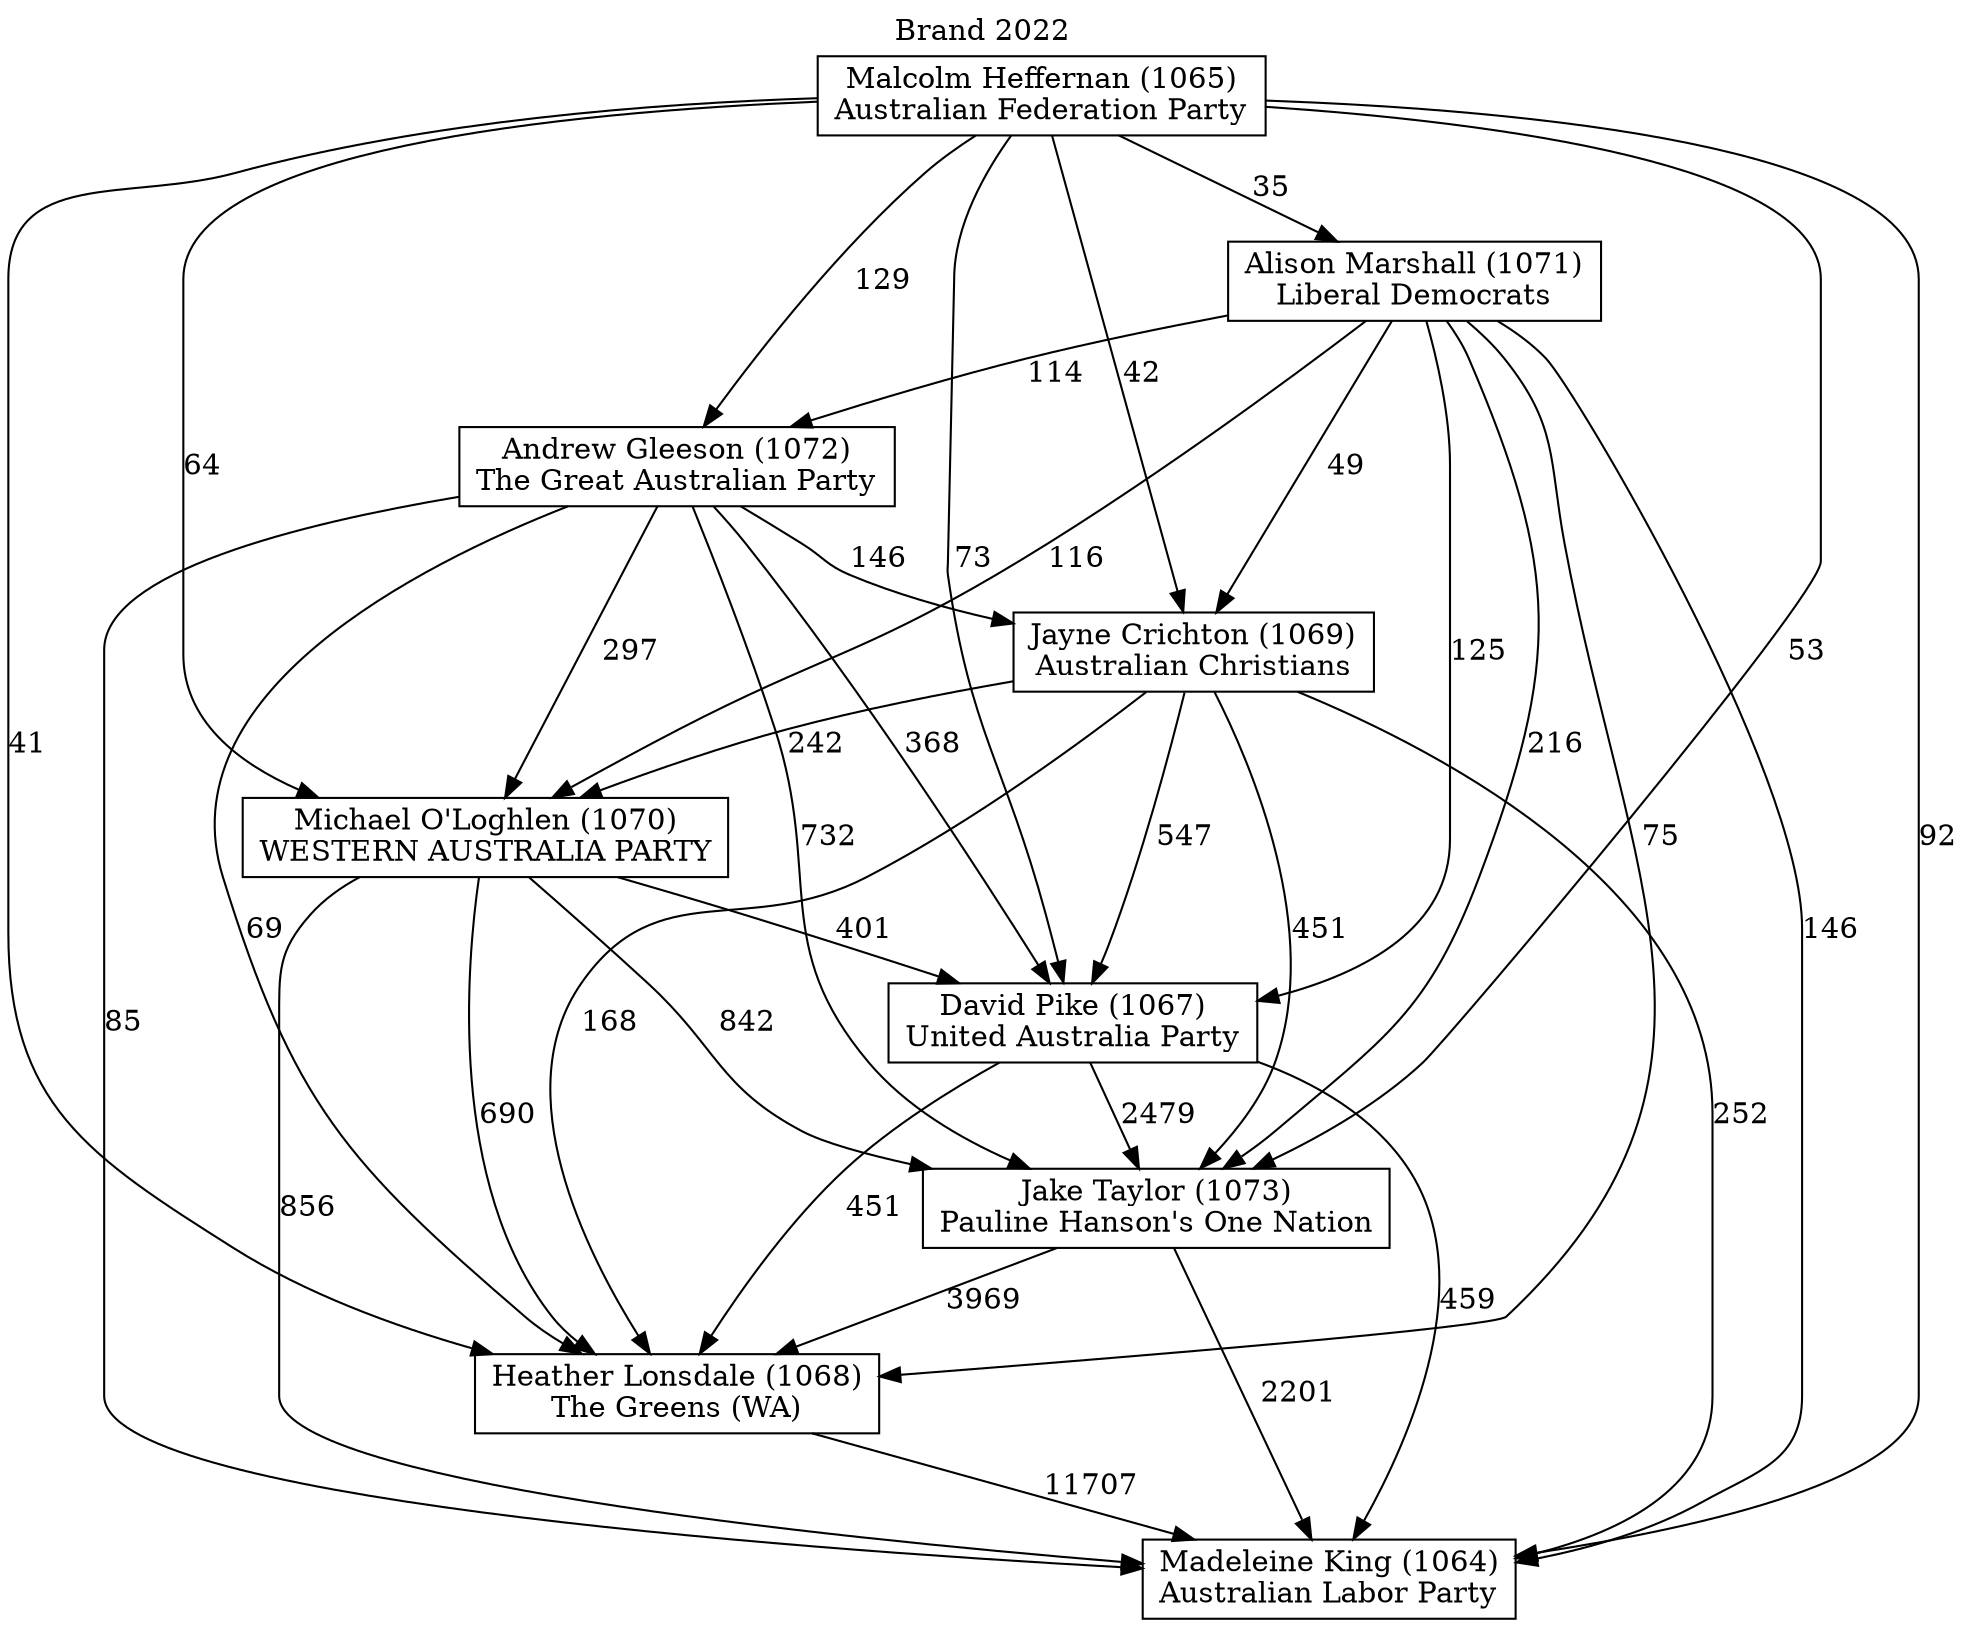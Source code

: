 // House preference flow
digraph "Madeleine King (1064)_Brand_2022" {
	graph [label="Brand 2022" labelloc=t mclimit=10]
	node [shape=box]
	"Alison Marshall (1071)" [label="Alison Marshall (1071)
Liberal Democrats"]
	"Andrew Gleeson (1072)" [label="Andrew Gleeson (1072)
The Great Australian Party"]
	"David Pike (1067)" [label="David Pike (1067)
United Australia Party"]
	"Heather Lonsdale (1068)" [label="Heather Lonsdale (1068)
The Greens (WA)"]
	"Jake Taylor (1073)" [label="Jake Taylor (1073)
Pauline Hanson's One Nation"]
	"Jayne Crichton (1069)" [label="Jayne Crichton (1069)
Australian Christians"]
	"Madeleine King (1064)" [label="Madeleine King (1064)
Australian Labor Party"]
	"Malcolm Heffernan (1065)" [label="Malcolm Heffernan (1065)
Australian Federation Party"]
	"Michael O'Loghlen (1070)" [label="Michael O'Loghlen (1070)
WESTERN AUSTRALIA PARTY"]
	"Alison Marshall (1071)" -> "Andrew Gleeson (1072)" [label=114]
	"Alison Marshall (1071)" -> "David Pike (1067)" [label=125]
	"Alison Marshall (1071)" -> "Heather Lonsdale (1068)" [label=75]
	"Alison Marshall (1071)" -> "Jake Taylor (1073)" [label=216]
	"Alison Marshall (1071)" -> "Jayne Crichton (1069)" [label=49]
	"Alison Marshall (1071)" -> "Madeleine King (1064)" [label=146]
	"Alison Marshall (1071)" -> "Michael O'Loghlen (1070)" [label=116]
	"Andrew Gleeson (1072)" -> "David Pike (1067)" [label=368]
	"Andrew Gleeson (1072)" -> "Heather Lonsdale (1068)" [label=69]
	"Andrew Gleeson (1072)" -> "Jake Taylor (1073)" [label=732]
	"Andrew Gleeson (1072)" -> "Jayne Crichton (1069)" [label=146]
	"Andrew Gleeson (1072)" -> "Madeleine King (1064)" [label=85]
	"Andrew Gleeson (1072)" -> "Michael O'Loghlen (1070)" [label=297]
	"David Pike (1067)" -> "Heather Lonsdale (1068)" [label=451]
	"David Pike (1067)" -> "Jake Taylor (1073)" [label=2479]
	"David Pike (1067)" -> "Madeleine King (1064)" [label=459]
	"Heather Lonsdale (1068)" -> "Madeleine King (1064)" [label=11707]
	"Jake Taylor (1073)" -> "Heather Lonsdale (1068)" [label=3969]
	"Jake Taylor (1073)" -> "Madeleine King (1064)" [label=2201]
	"Jayne Crichton (1069)" -> "David Pike (1067)" [label=547]
	"Jayne Crichton (1069)" -> "Heather Lonsdale (1068)" [label=168]
	"Jayne Crichton (1069)" -> "Jake Taylor (1073)" [label=451]
	"Jayne Crichton (1069)" -> "Madeleine King (1064)" [label=252]
	"Jayne Crichton (1069)" -> "Michael O'Loghlen (1070)" [label=242]
	"Malcolm Heffernan (1065)" -> "Alison Marshall (1071)" [label=35]
	"Malcolm Heffernan (1065)" -> "Andrew Gleeson (1072)" [label=129]
	"Malcolm Heffernan (1065)" -> "David Pike (1067)" [label=73]
	"Malcolm Heffernan (1065)" -> "Heather Lonsdale (1068)" [label=41]
	"Malcolm Heffernan (1065)" -> "Jake Taylor (1073)" [label=53]
	"Malcolm Heffernan (1065)" -> "Jayne Crichton (1069)" [label=42]
	"Malcolm Heffernan (1065)" -> "Madeleine King (1064)" [label=92]
	"Malcolm Heffernan (1065)" -> "Michael O'Loghlen (1070)" [label=64]
	"Michael O'Loghlen (1070)" -> "David Pike (1067)" [label=401]
	"Michael O'Loghlen (1070)" -> "Heather Lonsdale (1068)" [label=690]
	"Michael O'Loghlen (1070)" -> "Jake Taylor (1073)" [label=842]
	"Michael O'Loghlen (1070)" -> "Madeleine King (1064)" [label=856]
}
